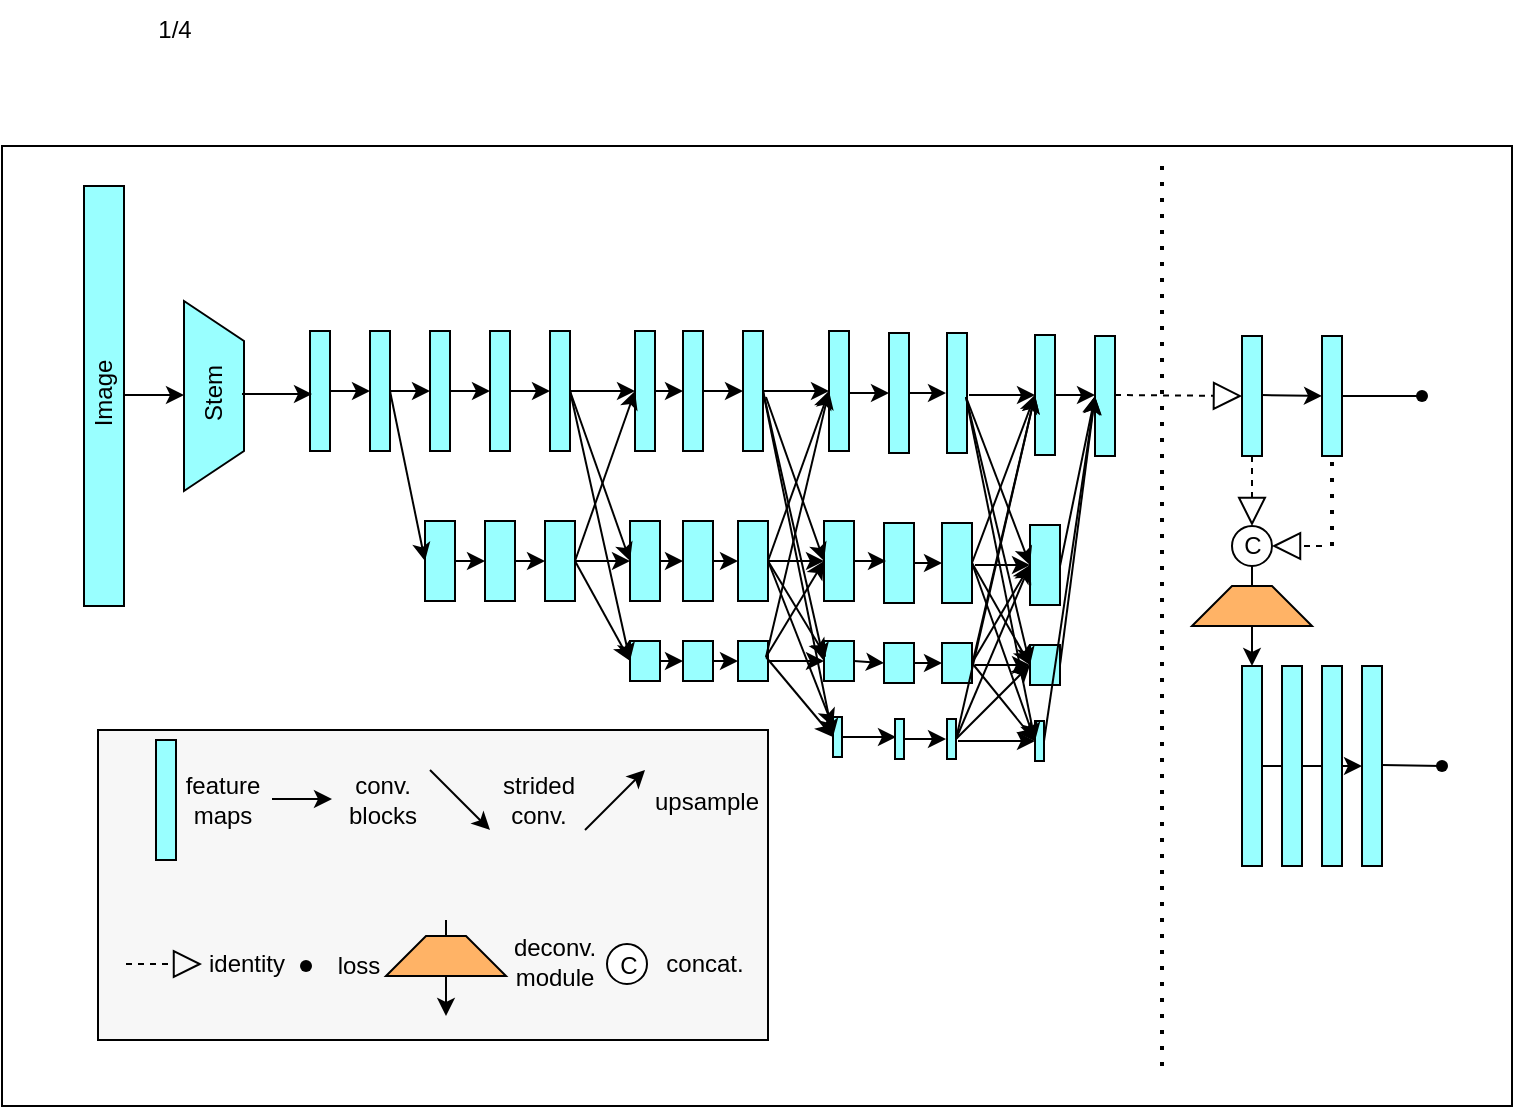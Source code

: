 <mxfile version="20.5.1" type="github">
  <diagram id="y7Tzce6V953UnGqiBODy" name="第 1 页">
    <mxGraphModel dx="1209" dy="642" grid="1" gridSize="10" guides="1" tooltips="1" connect="1" arrows="1" fold="1" page="1" pageScale="1" pageWidth="827" pageHeight="1169" math="0" shadow="0">
      <root>
        <mxCell id="0" />
        <mxCell id="1" parent="0" />
        <mxCell id="uJVuhmTzln1EmqS2y94v-262" value="" style="rounded=0;whiteSpace=wrap;html=1;fillColor=#F7F7F7;" vertex="1" parent="1">
          <mxGeometry x="475" y="244.5" width="99" height="231" as="geometry" />
        </mxCell>
        <mxCell id="uJVuhmTzln1EmqS2y94v-261" value="" style="rounded=0;whiteSpace=wrap;html=1;fillColor=#F7F7F7;" vertex="1" parent="1">
          <mxGeometry x="379" y="244.5" width="95" height="191" as="geometry" />
        </mxCell>
        <mxCell id="uJVuhmTzln1EmqS2y94v-170" value="" style="rounded=0;whiteSpace=wrap;html=1;fillColor=#F7F7F7;" vertex="1" parent="1">
          <mxGeometry x="275" y="245.5" width="99" height="149" as="geometry" />
        </mxCell>
        <mxCell id="uJVuhmTzln1EmqS2y94v-167" value="" style="rounded=0;whiteSpace=wrap;html=1;fillColor=#F7F7F7;" vertex="1" parent="1">
          <mxGeometry x="174" y="247.5" width="98" height="70" as="geometry" />
        </mxCell>
        <mxCell id="uJVuhmTzln1EmqS2y94v-162" value="" style="rounded=0;whiteSpace=wrap;html=1;fillColor=#FFFFFF;" vertex="1" parent="1">
          <mxGeometry x="42" y="160" width="755" height="480" as="geometry" />
        </mxCell>
        <mxCell id="uJVuhmTzln1EmqS2y94v-161" value="" style="rounded=0;whiteSpace=wrap;html=1;fillColor=#F7F7F7;" vertex="1" parent="1">
          <mxGeometry x="90" y="452" width="335" height="155" as="geometry" />
        </mxCell>
        <mxCell id="uJVuhmTzln1EmqS2y94v-1" value="" style="rounded=0;whiteSpace=wrap;html=1;fillColor=#99FFFF;" vertex="1" parent="1">
          <mxGeometry x="83" y="180" width="20" height="210" as="geometry" />
        </mxCell>
        <mxCell id="uJVuhmTzln1EmqS2y94v-5" value="" style="shape=trapezoid;perimeter=trapezoidPerimeter;whiteSpace=wrap;html=1;fixedSize=1;direction=south;fillColor=#99FFFF;" vertex="1" parent="1">
          <mxGeometry x="133" y="237.5" width="30" height="95" as="geometry" />
        </mxCell>
        <mxCell id="uJVuhmTzln1EmqS2y94v-8" value="" style="endArrow=classic;html=1;rounded=0;exitX=1;exitY=0.5;exitDx=0;exitDy=0;" edge="1" parent="1">
          <mxGeometry width="50" height="50" relative="1" as="geometry">
            <mxPoint x="103" y="284.5" as="sourcePoint" />
            <mxPoint x="133" y="284.5" as="targetPoint" />
          </mxGeometry>
        </mxCell>
        <mxCell id="uJVuhmTzln1EmqS2y94v-20" value="" style="endArrow=classic;html=1;rounded=0;exitX=1;exitY=0.5;exitDx=0;exitDy=0;entryX=0;entryY=0.5;entryDx=0;entryDy=0;" edge="1" parent="1" target="uJVuhmTzln1EmqS2y94v-95">
          <mxGeometry width="50" height="50" relative="1" as="geometry">
            <mxPoint x="672" y="284.5" as="sourcePoint" />
            <mxPoint x="692" y="285" as="targetPoint" />
          </mxGeometry>
        </mxCell>
        <mxCell id="uJVuhmTzln1EmqS2y94v-62" style="edgeStyle=orthogonalEdgeStyle;rounded=0;orthogonalLoop=1;jettySize=auto;html=1;exitX=1;exitY=0.5;exitDx=0;exitDy=0;entryX=0;entryY=0.5;entryDx=0;entryDy=0;" edge="1" parent="1" source="uJVuhmTzln1EmqS2y94v-29" target="uJVuhmTzln1EmqS2y94v-52">
          <mxGeometry relative="1" as="geometry" />
        </mxCell>
        <mxCell id="uJVuhmTzln1EmqS2y94v-29" value="" style="rounded=0;whiteSpace=wrap;html=1;fillColor=#99FFFF;" vertex="1" parent="1">
          <mxGeometry x="253.5" y="347.5" width="15" height="40" as="geometry" />
        </mxCell>
        <mxCell id="uJVuhmTzln1EmqS2y94v-41" style="edgeStyle=orthogonalEdgeStyle;rounded=0;orthogonalLoop=1;jettySize=auto;html=1;exitX=1;exitY=0.5;exitDx=0;exitDy=0;entryX=0;entryY=0.5;entryDx=0;entryDy=0;" edge="1" parent="1" source="uJVuhmTzln1EmqS2y94v-30" target="uJVuhmTzln1EmqS2y94v-31">
          <mxGeometry relative="1" as="geometry" />
        </mxCell>
        <mxCell id="uJVuhmTzln1EmqS2y94v-30" value="" style="rounded=0;whiteSpace=wrap;html=1;fillColor=#99FFFF;" vertex="1" parent="1">
          <mxGeometry x="226" y="252.5" width="10" height="60" as="geometry" />
        </mxCell>
        <mxCell id="uJVuhmTzln1EmqS2y94v-42" style="edgeStyle=orthogonalEdgeStyle;rounded=0;orthogonalLoop=1;jettySize=auto;html=1;exitX=1;exitY=0.5;exitDx=0;exitDy=0;entryX=0;entryY=0.5;entryDx=0;entryDy=0;" edge="1" parent="1" source="uJVuhmTzln1EmqS2y94v-31" target="uJVuhmTzln1EmqS2y94v-32">
          <mxGeometry relative="1" as="geometry" />
        </mxCell>
        <mxCell id="uJVuhmTzln1EmqS2y94v-31" value="" style="rounded=0;whiteSpace=wrap;html=1;fillColor=#99FFFF;" vertex="1" parent="1">
          <mxGeometry x="256" y="252.5" width="10" height="60" as="geometry" />
        </mxCell>
        <mxCell id="uJVuhmTzln1EmqS2y94v-43" style="edgeStyle=orthogonalEdgeStyle;rounded=0;orthogonalLoop=1;jettySize=auto;html=1;exitX=1;exitY=0.5;exitDx=0;exitDy=0;entryX=0;entryY=0.5;entryDx=0;entryDy=0;" edge="1" parent="1" source="uJVuhmTzln1EmqS2y94v-32" target="uJVuhmTzln1EmqS2y94v-33">
          <mxGeometry relative="1" as="geometry" />
        </mxCell>
        <mxCell id="uJVuhmTzln1EmqS2y94v-32" value="" style="rounded=0;whiteSpace=wrap;html=1;fillColor=#99FFFF;" vertex="1" parent="1">
          <mxGeometry x="286" y="252.5" width="10" height="60" as="geometry" />
        </mxCell>
        <mxCell id="uJVuhmTzln1EmqS2y94v-44" style="edgeStyle=orthogonalEdgeStyle;rounded=0;orthogonalLoop=1;jettySize=auto;html=1;exitX=1;exitY=0.5;exitDx=0;exitDy=0;entryX=0;entryY=0.5;entryDx=0;entryDy=0;" edge="1" parent="1" source="uJVuhmTzln1EmqS2y94v-33" target="uJVuhmTzln1EmqS2y94v-34">
          <mxGeometry relative="1" as="geometry" />
        </mxCell>
        <mxCell id="uJVuhmTzln1EmqS2y94v-33" value="" style="rounded=0;whiteSpace=wrap;html=1;fillColor=#99FFFF;" vertex="1" parent="1">
          <mxGeometry x="316" y="252.5" width="10" height="60" as="geometry" />
        </mxCell>
        <mxCell id="uJVuhmTzln1EmqS2y94v-51" style="edgeStyle=orthogonalEdgeStyle;rounded=0;orthogonalLoop=1;jettySize=auto;html=1;exitX=1;exitY=0.5;exitDx=0;exitDy=0;entryX=0;entryY=0.5;entryDx=0;entryDy=0;" edge="1" parent="1" source="uJVuhmTzln1EmqS2y94v-34" target="uJVuhmTzln1EmqS2y94v-46">
          <mxGeometry relative="1" as="geometry" />
        </mxCell>
        <mxCell id="uJVuhmTzln1EmqS2y94v-34" value="" style="rounded=0;whiteSpace=wrap;html=1;fillColor=#99FFFF;" vertex="1" parent="1">
          <mxGeometry x="358.5" y="252.5" width="10" height="60" as="geometry" />
        </mxCell>
        <mxCell id="uJVuhmTzln1EmqS2y94v-45" style="edgeStyle=orthogonalEdgeStyle;rounded=0;orthogonalLoop=1;jettySize=auto;html=1;exitX=1;exitY=0.5;exitDx=0;exitDy=0;entryX=0;entryY=0.5;entryDx=0;entryDy=0;" edge="1" parent="1" source="uJVuhmTzln1EmqS2y94v-46" target="uJVuhmTzln1EmqS2y94v-48">
          <mxGeometry relative="1" as="geometry" />
        </mxCell>
        <mxCell id="uJVuhmTzln1EmqS2y94v-46" value="" style="rounded=0;whiteSpace=wrap;html=1;fillColor=#99FFFF;" vertex="1" parent="1">
          <mxGeometry x="382.5" y="252.5" width="10" height="60" as="geometry" />
        </mxCell>
        <mxCell id="uJVuhmTzln1EmqS2y94v-48" value="" style="rounded=0;whiteSpace=wrap;html=1;fillColor=#99FFFF;" vertex="1" parent="1">
          <mxGeometry x="412.5" y="252.5" width="10" height="60" as="geometry" />
        </mxCell>
        <mxCell id="uJVuhmTzln1EmqS2y94v-49" value="" style="rounded=0;whiteSpace=wrap;html=1;fillColor=#99FFFF;" vertex="1" parent="1">
          <mxGeometry x="588.5" y="255" width="10" height="60" as="geometry" />
        </mxCell>
        <mxCell id="uJVuhmTzln1EmqS2y94v-63" style="edgeStyle=orthogonalEdgeStyle;rounded=0;orthogonalLoop=1;jettySize=auto;html=1;exitX=1;exitY=0.5;exitDx=0;exitDy=0;entryX=0;entryY=0.5;entryDx=0;entryDy=0;" edge="1" parent="1" source="uJVuhmTzln1EmqS2y94v-52" target="uJVuhmTzln1EmqS2y94v-53">
          <mxGeometry relative="1" as="geometry" />
        </mxCell>
        <mxCell id="uJVuhmTzln1EmqS2y94v-52" value="" style="rounded=0;whiteSpace=wrap;html=1;fillColor=#99FFFF;" vertex="1" parent="1">
          <mxGeometry x="283.5" y="347.5" width="15" height="40" as="geometry" />
        </mxCell>
        <mxCell id="uJVuhmTzln1EmqS2y94v-64" style="edgeStyle=orthogonalEdgeStyle;rounded=0;orthogonalLoop=1;jettySize=auto;html=1;exitX=1;exitY=0.5;exitDx=0;exitDy=0;entryX=0;entryY=0.5;entryDx=0;entryDy=0;" edge="1" parent="1" source="uJVuhmTzln1EmqS2y94v-53" target="uJVuhmTzln1EmqS2y94v-54">
          <mxGeometry relative="1" as="geometry" />
        </mxCell>
        <mxCell id="uJVuhmTzln1EmqS2y94v-53" value="" style="rounded=0;whiteSpace=wrap;html=1;fillColor=#99FFFF;" vertex="1" parent="1">
          <mxGeometry x="313.5" y="347.5" width="15" height="40" as="geometry" />
        </mxCell>
        <mxCell id="uJVuhmTzln1EmqS2y94v-65" style="edgeStyle=orthogonalEdgeStyle;rounded=0;orthogonalLoop=1;jettySize=auto;html=1;exitX=1;exitY=0.5;exitDx=0;exitDy=0;entryX=0;entryY=0.5;entryDx=0;entryDy=0;" edge="1" parent="1" source="uJVuhmTzln1EmqS2y94v-54" target="uJVuhmTzln1EmqS2y94v-55">
          <mxGeometry relative="1" as="geometry" />
        </mxCell>
        <mxCell id="uJVuhmTzln1EmqS2y94v-54" value="" style="rounded=0;whiteSpace=wrap;html=1;fillColor=#99FFFF;" vertex="1" parent="1">
          <mxGeometry x="356" y="347.5" width="15" height="40" as="geometry" />
        </mxCell>
        <mxCell id="uJVuhmTzln1EmqS2y94v-66" style="edgeStyle=orthogonalEdgeStyle;rounded=0;orthogonalLoop=1;jettySize=auto;html=1;exitX=1;exitY=0.5;exitDx=0;exitDy=0;entryX=0;entryY=0.5;entryDx=0;entryDy=0;" edge="1" parent="1" source="uJVuhmTzln1EmqS2y94v-55" target="uJVuhmTzln1EmqS2y94v-56">
          <mxGeometry relative="1" as="geometry" />
        </mxCell>
        <mxCell id="uJVuhmTzln1EmqS2y94v-55" value="" style="rounded=0;whiteSpace=wrap;html=1;fillColor=#99FFFF;" vertex="1" parent="1">
          <mxGeometry x="382.5" y="347.5" width="15" height="40" as="geometry" />
        </mxCell>
        <mxCell id="uJVuhmTzln1EmqS2y94v-56" value="" style="rounded=0;whiteSpace=wrap;html=1;fillColor=#99FFFF;" vertex="1" parent="1">
          <mxGeometry x="410" y="347.5" width="15" height="40" as="geometry" />
        </mxCell>
        <mxCell id="uJVuhmTzln1EmqS2y94v-71" style="edgeStyle=orthogonalEdgeStyle;rounded=0;orthogonalLoop=1;jettySize=auto;html=1;exitX=1;exitY=0.5;exitDx=0;exitDy=0;entryX=0;entryY=0.5;entryDx=0;entryDy=0;" edge="1" parent="1" source="uJVuhmTzln1EmqS2y94v-57" target="uJVuhmTzln1EmqS2y94v-69">
          <mxGeometry relative="1" as="geometry" />
        </mxCell>
        <mxCell id="uJVuhmTzln1EmqS2y94v-57" value="" style="rounded=0;whiteSpace=wrap;html=1;fillColor=#99FFFF;" vertex="1" parent="1">
          <mxGeometry x="356" y="407.5" width="15" height="20" as="geometry" />
        </mxCell>
        <mxCell id="uJVuhmTzln1EmqS2y94v-61" value="" style="endArrow=classic;html=1;rounded=0;exitX=1;exitY=0.5;exitDx=0;exitDy=0;entryX=0;entryY=0.5;entryDx=0;entryDy=0;" edge="1" parent="1" source="uJVuhmTzln1EmqS2y94v-30" target="uJVuhmTzln1EmqS2y94v-29">
          <mxGeometry width="50" height="50" relative="1" as="geometry">
            <mxPoint x="396" y="347.5" as="sourcePoint" />
            <mxPoint x="446" y="297.5" as="targetPoint" />
          </mxGeometry>
        </mxCell>
        <mxCell id="uJVuhmTzln1EmqS2y94v-72" style="edgeStyle=orthogonalEdgeStyle;rounded=0;orthogonalLoop=1;jettySize=auto;html=1;exitX=1;exitY=0.5;exitDx=0;exitDy=0;entryX=0;entryY=0.5;entryDx=0;entryDy=0;" edge="1" parent="1" source="uJVuhmTzln1EmqS2y94v-69" target="uJVuhmTzln1EmqS2y94v-70">
          <mxGeometry relative="1" as="geometry" />
        </mxCell>
        <mxCell id="uJVuhmTzln1EmqS2y94v-69" value="" style="rounded=0;whiteSpace=wrap;html=1;fillColor=#99FFFF;" vertex="1" parent="1">
          <mxGeometry x="382.5" y="407.5" width="15" height="20" as="geometry" />
        </mxCell>
        <mxCell id="uJVuhmTzln1EmqS2y94v-70" value="" style="rounded=0;whiteSpace=wrap;html=1;fillColor=#99FFFF;" vertex="1" parent="1">
          <mxGeometry x="410" y="407.5" width="15" height="20" as="geometry" />
        </mxCell>
        <mxCell id="uJVuhmTzln1EmqS2y94v-118" style="edgeStyle=orthogonalEdgeStyle;rounded=0;orthogonalLoop=1;jettySize=auto;html=1;exitX=1;exitY=0.5;exitDx=0;exitDy=0;entryX=0;entryY=0.5;entryDx=0;entryDy=0;" edge="1" parent="1" source="uJVuhmTzln1EmqS2y94v-75" target="uJVuhmTzln1EmqS2y94v-115">
          <mxGeometry relative="1" as="geometry" />
        </mxCell>
        <mxCell id="uJVuhmTzln1EmqS2y94v-75" value="" style="rounded=0;whiteSpace=wrap;html=1;fillColor=#99FFFF;" vertex="1" parent="1">
          <mxGeometry x="662" y="420" width="10" height="100" as="geometry" />
        </mxCell>
        <mxCell id="uJVuhmTzln1EmqS2y94v-76" value="" style="endArrow=classic;html=1;rounded=0;exitX=1;exitY=0.5;exitDx=0;exitDy=0;entryX=0;entryY=0.5;entryDx=0;entryDy=0;" edge="1" parent="1" source="uJVuhmTzln1EmqS2y94v-33" target="uJVuhmTzln1EmqS2y94v-54">
          <mxGeometry width="50" height="50" relative="1" as="geometry">
            <mxPoint x="396" y="347.5" as="sourcePoint" />
            <mxPoint x="446" y="297.5" as="targetPoint" />
          </mxGeometry>
        </mxCell>
        <mxCell id="uJVuhmTzln1EmqS2y94v-77" value="" style="endArrow=classic;html=1;rounded=0;exitX=1;exitY=0.5;exitDx=0;exitDy=0;entryX=0;entryY=0.5;entryDx=0;entryDy=0;" edge="1" parent="1" source="uJVuhmTzln1EmqS2y94v-33" target="uJVuhmTzln1EmqS2y94v-57">
          <mxGeometry width="50" height="50" relative="1" as="geometry">
            <mxPoint x="396" y="347.5" as="sourcePoint" />
            <mxPoint x="446" y="297.5" as="targetPoint" />
          </mxGeometry>
        </mxCell>
        <mxCell id="uJVuhmTzln1EmqS2y94v-78" value="" style="endArrow=classic;html=1;rounded=0;exitX=1;exitY=0.5;exitDx=0;exitDy=0;entryX=0;entryY=0.5;entryDx=0;entryDy=0;" edge="1" parent="1" source="uJVuhmTzln1EmqS2y94v-53" target="uJVuhmTzln1EmqS2y94v-34">
          <mxGeometry width="50" height="50" relative="1" as="geometry">
            <mxPoint x="396" y="347.5" as="sourcePoint" />
            <mxPoint x="446" y="297.5" as="targetPoint" />
          </mxGeometry>
        </mxCell>
        <mxCell id="uJVuhmTzln1EmqS2y94v-79" value="" style="endArrow=classic;html=1;rounded=0;exitX=1;exitY=0.5;exitDx=0;exitDy=0;entryX=0;entryY=0.5;entryDx=0;entryDy=0;" edge="1" parent="1" source="uJVuhmTzln1EmqS2y94v-53" target="uJVuhmTzln1EmqS2y94v-57">
          <mxGeometry width="50" height="50" relative="1" as="geometry">
            <mxPoint x="396" y="347.5" as="sourcePoint" />
            <mxPoint x="446" y="297.5" as="targetPoint" />
          </mxGeometry>
        </mxCell>
        <mxCell id="uJVuhmTzln1EmqS2y94v-89" value="" style="endArrow=block;dashed=1;endFill=0;endSize=12;html=1;rounded=0;" edge="1" parent="1">
          <mxGeometry width="160" relative="1" as="geometry">
            <mxPoint x="598.5" y="284.5" as="sourcePoint" />
            <mxPoint x="662" y="285" as="targetPoint" />
          </mxGeometry>
        </mxCell>
        <mxCell id="uJVuhmTzln1EmqS2y94v-90" value="" style="endArrow=none;dashed=1;html=1;dashPattern=1 3;strokeWidth=2;rounded=0;" edge="1" parent="1">
          <mxGeometry width="50" height="50" relative="1" as="geometry">
            <mxPoint x="622" y="620" as="sourcePoint" />
            <mxPoint x="622" y="170" as="targetPoint" />
          </mxGeometry>
        </mxCell>
        <mxCell id="uJVuhmTzln1EmqS2y94v-91" value="" style="rounded=0;whiteSpace=wrap;html=1;fillColor=#99FFFF;" vertex="1" parent="1">
          <mxGeometry x="662" y="255" width="10" height="60" as="geometry" />
        </mxCell>
        <mxCell id="uJVuhmTzln1EmqS2y94v-95" value="" style="rounded=0;whiteSpace=wrap;html=1;fillColor=#99FFFF;" vertex="1" parent="1">
          <mxGeometry x="702" y="255" width="10" height="60" as="geometry" />
        </mxCell>
        <mxCell id="uJVuhmTzln1EmqS2y94v-100" value="" style="shape=waypoint;sketch=0;fillStyle=solid;size=6;pointerEvents=1;points=[];fillColor=none;resizable=0;rotatable=0;perimeter=centerPerimeter;snapToPoint=1;" vertex="1" parent="1">
          <mxGeometry x="732" y="265" width="40" height="40" as="geometry" />
        </mxCell>
        <mxCell id="uJVuhmTzln1EmqS2y94v-104" value="" style="endArrow=block;dashed=1;endFill=0;endSize=12;html=1;rounded=0;exitX=0.5;exitY=1;exitDx=0;exitDy=0;" edge="1" parent="1" source="uJVuhmTzln1EmqS2y94v-91">
          <mxGeometry width="160" relative="1" as="geometry">
            <mxPoint x="682" y="380" as="sourcePoint" />
            <mxPoint x="667" y="350" as="targetPoint" />
          </mxGeometry>
        </mxCell>
        <mxCell id="uJVuhmTzln1EmqS2y94v-105" value="" style="ellipse;whiteSpace=wrap;html=1;aspect=fixed;" vertex="1" parent="1">
          <mxGeometry x="657" y="350" width="20" height="20" as="geometry" />
        </mxCell>
        <mxCell id="uJVuhmTzln1EmqS2y94v-106" value="" style="endArrow=none;dashed=1;html=1;dashPattern=1 3;strokeWidth=2;rounded=0;entryX=0.5;entryY=1;entryDx=0;entryDy=0;" edge="1" parent="1" target="uJVuhmTzln1EmqS2y94v-95">
          <mxGeometry width="50" height="50" relative="1" as="geometry">
            <mxPoint x="707" y="360" as="sourcePoint" />
            <mxPoint x="782" y="345" as="targetPoint" />
          </mxGeometry>
        </mxCell>
        <mxCell id="uJVuhmTzln1EmqS2y94v-107" value="" style="endArrow=block;dashed=1;endFill=0;endSize=12;html=1;rounded=0;entryX=1;entryY=0.5;entryDx=0;entryDy=0;" edge="1" parent="1" target="uJVuhmTzln1EmqS2y94v-105">
          <mxGeometry width="160" relative="1" as="geometry">
            <mxPoint x="702" y="360" as="sourcePoint" />
            <mxPoint x="852" y="449.5" as="targetPoint" />
          </mxGeometry>
        </mxCell>
        <mxCell id="uJVuhmTzln1EmqS2y94v-108" value="" style="endArrow=classic;html=1;rounded=0;exitX=0.5;exitY=1;exitDx=0;exitDy=0;startArrow=none;" edge="1" parent="1" source="uJVuhmTzln1EmqS2y94v-109">
          <mxGeometry width="50" height="50" relative="1" as="geometry">
            <mxPoint x="742" y="430" as="sourcePoint" />
            <mxPoint x="667" y="420" as="targetPoint" />
          </mxGeometry>
        </mxCell>
        <mxCell id="uJVuhmTzln1EmqS2y94v-109" value="" style="shape=trapezoid;perimeter=trapezoidPerimeter;whiteSpace=wrap;html=1;fixedSize=1;fillColor=#FFB366;" vertex="1" parent="1">
          <mxGeometry x="637" y="380" width="60" height="20" as="geometry" />
        </mxCell>
        <mxCell id="uJVuhmTzln1EmqS2y94v-110" value="" style="endArrow=none;html=1;rounded=0;exitX=0.5;exitY=1;exitDx=0;exitDy=0;startArrow=none;" edge="1" parent="1" source="uJVuhmTzln1EmqS2y94v-158" target="uJVuhmTzln1EmqS2y94v-109">
          <mxGeometry width="50" height="50" relative="1" as="geometry">
            <mxPoint x="667" y="370" as="sourcePoint" />
            <mxPoint x="667" y="420" as="targetPoint" />
          </mxGeometry>
        </mxCell>
        <mxCell id="uJVuhmTzln1EmqS2y94v-111" value="" style="rounded=0;whiteSpace=wrap;html=1;fillColor=#99FFFF;" vertex="1" parent="1">
          <mxGeometry x="682" y="420" width="10" height="100" as="geometry" />
        </mxCell>
        <mxCell id="uJVuhmTzln1EmqS2y94v-114" value="" style="rounded=0;whiteSpace=wrap;html=1;fillColor=#99FFFF;" vertex="1" parent="1">
          <mxGeometry x="702" y="420" width="10" height="100" as="geometry" />
        </mxCell>
        <mxCell id="uJVuhmTzln1EmqS2y94v-115" value="" style="rounded=0;whiteSpace=wrap;html=1;fillColor=#99FFFF;" vertex="1" parent="1">
          <mxGeometry x="722" y="420" width="10" height="100" as="geometry" />
        </mxCell>
        <mxCell id="uJVuhmTzln1EmqS2y94v-119" value="" style="endArrow=none;html=1;rounded=0;entryX=0.5;entryY=0.492;entryDx=0;entryDy=0;entryPerimeter=0;startArrow=none;" edge="1" parent="1">
          <mxGeometry width="50" height="50" relative="1" as="geometry">
            <mxPoint x="782" y="470" as="sourcePoint" />
            <mxPoint x="782" y="469.5" as="targetPoint" />
          </mxGeometry>
        </mxCell>
        <mxCell id="uJVuhmTzln1EmqS2y94v-120" value="" style="shape=waypoint;sketch=0;fillStyle=solid;size=6;pointerEvents=1;points=[];fillColor=none;resizable=0;rotatable=0;perimeter=centerPerimeter;snapToPoint=1;" vertex="1" parent="1">
          <mxGeometry x="742" y="450" width="40" height="40" as="geometry" />
        </mxCell>
        <mxCell id="uJVuhmTzln1EmqS2y94v-121" value="" style="endArrow=none;html=1;rounded=0;" edge="1" parent="1">
          <mxGeometry width="50" height="50" relative="1" as="geometry">
            <mxPoint x="732" y="469.5" as="sourcePoint" />
            <mxPoint x="762" y="470" as="targetPoint" />
          </mxGeometry>
        </mxCell>
        <mxCell id="uJVuhmTzln1EmqS2y94v-123" value="" style="endArrow=none;html=1;rounded=0;exitX=1;exitY=0.5;exitDx=0;exitDy=0;" edge="1" parent="1" source="uJVuhmTzln1EmqS2y94v-95">
          <mxGeometry width="50" height="50" relative="1" as="geometry">
            <mxPoint x="802" y="332.5" as="sourcePoint" />
            <mxPoint x="752" y="285" as="targetPoint" />
          </mxGeometry>
        </mxCell>
        <mxCell id="uJVuhmTzln1EmqS2y94v-125" value="" style="rounded=0;whiteSpace=wrap;html=1;fillColor=#99FFFF;" vertex="1" parent="1">
          <mxGeometry x="119" y="457" width="10" height="60" as="geometry" />
        </mxCell>
        <mxCell id="uJVuhmTzln1EmqS2y94v-126" value="" style="endArrow=classic;html=1;rounded=0;" edge="1" parent="1">
          <mxGeometry width="50" height="50" relative="1" as="geometry">
            <mxPoint x="177" y="486.5" as="sourcePoint" />
            <mxPoint x="207" y="486.5" as="targetPoint" />
          </mxGeometry>
        </mxCell>
        <mxCell id="uJVuhmTzln1EmqS2y94v-127" value="" style="endArrow=classic;html=1;rounded=0;" edge="1" parent="1">
          <mxGeometry width="50" height="50" relative="1" as="geometry">
            <mxPoint x="256" y="472" as="sourcePoint" />
            <mxPoint x="286" y="502" as="targetPoint" />
          </mxGeometry>
        </mxCell>
        <mxCell id="uJVuhmTzln1EmqS2y94v-128" value="" style="endArrow=classic;html=1;rounded=0;" edge="1" parent="1">
          <mxGeometry width="50" height="50" relative="1" as="geometry">
            <mxPoint x="333.5" y="502" as="sourcePoint" />
            <mxPoint x="363.5" y="472" as="targetPoint" />
          </mxGeometry>
        </mxCell>
        <mxCell id="uJVuhmTzln1EmqS2y94v-130" value="" style="endArrow=block;dashed=1;endFill=0;endSize=12;html=1;rounded=0;" edge="1" parent="1">
          <mxGeometry width="160" relative="1" as="geometry">
            <mxPoint x="104" y="569" as="sourcePoint" />
            <mxPoint x="142" y="569" as="targetPoint" />
          </mxGeometry>
        </mxCell>
        <mxCell id="uJVuhmTzln1EmqS2y94v-131" value="" style="shape=waypoint;sketch=0;fillStyle=solid;size=6;pointerEvents=1;points=[];fillColor=none;resizable=0;rotatable=0;perimeter=centerPerimeter;snapToPoint=1;" vertex="1" parent="1">
          <mxGeometry x="174" y="550" width="40" height="40" as="geometry" />
        </mxCell>
        <mxCell id="uJVuhmTzln1EmqS2y94v-133" value="" style="ellipse;whiteSpace=wrap;html=1;aspect=fixed;" vertex="1" parent="1">
          <mxGeometry x="344.5" y="559" width="20" height="20" as="geometry" />
        </mxCell>
        <mxCell id="uJVuhmTzln1EmqS2y94v-134" value="feature&lt;br&gt;maps" style="text;html=1;resizable=0;autosize=1;align=center;verticalAlign=middle;points=[];fillColor=none;strokeColor=none;rounded=0;" vertex="1" parent="1">
          <mxGeometry x="122" y="467" width="60" height="40" as="geometry" />
        </mxCell>
        <mxCell id="uJVuhmTzln1EmqS2y94v-137" value="conv.&lt;br&gt;blocks" style="text;html=1;resizable=0;autosize=1;align=center;verticalAlign=middle;points=[];fillColor=none;strokeColor=none;rounded=0;" vertex="1" parent="1">
          <mxGeometry x="202" y="467" width="60" height="40" as="geometry" />
        </mxCell>
        <mxCell id="uJVuhmTzln1EmqS2y94v-138" value="strided&lt;br&gt;conv." style="text;html=1;resizable=0;autosize=1;align=center;verticalAlign=middle;points=[];fillColor=none;strokeColor=none;rounded=0;" vertex="1" parent="1">
          <mxGeometry x="280" y="467" width="60" height="40" as="geometry" />
        </mxCell>
        <mxCell id="uJVuhmTzln1EmqS2y94v-141" value="upsample" style="text;html=1;resizable=0;autosize=1;align=center;verticalAlign=middle;points=[];fillColor=none;strokeColor=none;rounded=0;" vertex="1" parent="1">
          <mxGeometry x="354" y="473" width="80" height="30" as="geometry" />
        </mxCell>
        <mxCell id="uJVuhmTzln1EmqS2y94v-142" value="identity" style="text;html=1;resizable=0;autosize=1;align=center;verticalAlign=middle;points=[];fillColor=none;strokeColor=none;rounded=0;" vertex="1" parent="1">
          <mxGeometry x="134" y="554" width="60" height="30" as="geometry" />
        </mxCell>
        <mxCell id="uJVuhmTzln1EmqS2y94v-143" value="loss" style="text;html=1;resizable=0;autosize=1;align=center;verticalAlign=middle;points=[];fillColor=none;strokeColor=none;rounded=0;" vertex="1" parent="1">
          <mxGeometry x="200" y="555" width="40" height="30" as="geometry" />
        </mxCell>
        <mxCell id="uJVuhmTzln1EmqS2y94v-148" value="deconv.&lt;br&gt;module" style="text;html=1;resizable=0;autosize=1;align=center;verticalAlign=middle;points=[];fillColor=none;strokeColor=none;rounded=0;" vertex="1" parent="1">
          <mxGeometry x="288" y="548" width="60" height="40" as="geometry" />
        </mxCell>
        <mxCell id="uJVuhmTzln1EmqS2y94v-149" value="" style="endArrow=classic;html=1;rounded=0;startArrow=none;" edge="1" parent="1">
          <mxGeometry width="50" height="50" relative="1" as="geometry">
            <mxPoint x="264" y="573" as="sourcePoint" />
            <mxPoint x="264" y="595" as="targetPoint" />
          </mxGeometry>
        </mxCell>
        <mxCell id="uJVuhmTzln1EmqS2y94v-150" value="" style="shape=trapezoid;perimeter=trapezoidPerimeter;whiteSpace=wrap;html=1;fixedSize=1;fillColor=#FFB366;" vertex="1" parent="1">
          <mxGeometry x="234" y="555" width="60" height="20" as="geometry" />
        </mxCell>
        <mxCell id="uJVuhmTzln1EmqS2y94v-151" value="" style="endArrow=none;html=1;rounded=0;" edge="1" parent="1" target="uJVuhmTzln1EmqS2y94v-150">
          <mxGeometry width="50" height="50" relative="1" as="geometry">
            <mxPoint x="264" y="547" as="sourcePoint" />
            <mxPoint x="264" y="597" as="targetPoint" />
          </mxGeometry>
        </mxCell>
        <mxCell id="uJVuhmTzln1EmqS2y94v-152" value="concat." style="text;html=1;resizable=0;autosize=1;align=center;verticalAlign=middle;points=[];fillColor=none;strokeColor=none;rounded=0;" vertex="1" parent="1">
          <mxGeometry x="362.5" y="554" width="60" height="30" as="geometry" />
        </mxCell>
        <mxCell id="uJVuhmTzln1EmqS2y94v-153" value="Image" style="text;html=1;resizable=0;autosize=1;align=center;verticalAlign=middle;points=[];fillColor=none;strokeColor=none;rounded=0;rotation=270;" vertex="1" parent="1">
          <mxGeometry x="63" y="269" width="60" height="30" as="geometry" />
        </mxCell>
        <mxCell id="uJVuhmTzln1EmqS2y94v-156" value="Stem" style="text;html=1;resizable=0;autosize=1;align=center;verticalAlign=middle;points=[];fillColor=none;strokeColor=none;rounded=0;rotation=270;" vertex="1" parent="1">
          <mxGeometry x="123" y="269" width="50" height="30" as="geometry" />
        </mxCell>
        <mxCell id="uJVuhmTzln1EmqS2y94v-157" value="C" style="text;html=1;resizable=0;autosize=1;align=center;verticalAlign=middle;points=[];fillColor=none;strokeColor=none;rounded=0;" vertex="1" parent="1">
          <mxGeometry x="339.5" y="555" width="30" height="30" as="geometry" />
        </mxCell>
        <mxCell id="uJVuhmTzln1EmqS2y94v-158" value="C" style="text;html=1;resizable=0;autosize=1;align=center;verticalAlign=middle;points=[];fillColor=none;strokeColor=none;rounded=0;" vertex="1" parent="1">
          <mxGeometry x="652" y="345" width="30" height="30" as="geometry" />
        </mxCell>
        <mxCell id="uJVuhmTzln1EmqS2y94v-159" value="" style="endArrow=none;html=1;rounded=0;exitX=0.5;exitY=1;exitDx=0;exitDy=0;" edge="1" parent="1" source="uJVuhmTzln1EmqS2y94v-105" target="uJVuhmTzln1EmqS2y94v-158">
          <mxGeometry width="50" height="50" relative="1" as="geometry">
            <mxPoint x="667" y="370" as="sourcePoint" />
            <mxPoint x="667" y="380" as="targetPoint" />
          </mxGeometry>
        </mxCell>
        <mxCell id="uJVuhmTzln1EmqS2y94v-163" value="1/4" style="text;html=1;resizable=0;autosize=1;align=center;verticalAlign=middle;points=[];fillColor=none;strokeColor=none;rounded=0;" vertex="1" parent="1">
          <mxGeometry x="108" y="87" width="40" height="30" as="geometry" />
        </mxCell>
        <mxCell id="uJVuhmTzln1EmqS2y94v-165" style="edgeStyle=orthogonalEdgeStyle;rounded=0;orthogonalLoop=1;jettySize=auto;html=1;exitX=1;exitY=0.5;exitDx=0;exitDy=0;entryX=0;entryY=0.5;entryDx=0;entryDy=0;" edge="1" parent="1" source="uJVuhmTzln1EmqS2y94v-166">
          <mxGeometry relative="1" as="geometry">
            <mxPoint x="226" y="282.5" as="targetPoint" />
          </mxGeometry>
        </mxCell>
        <mxCell id="uJVuhmTzln1EmqS2y94v-166" value="" style="rounded=0;whiteSpace=wrap;html=1;fillColor=#99FFFF;" vertex="1" parent="1">
          <mxGeometry x="196" y="252.5" width="10" height="60" as="geometry" />
        </mxCell>
        <mxCell id="uJVuhmTzln1EmqS2y94v-183" style="edgeStyle=orthogonalEdgeStyle;rounded=0;orthogonalLoop=1;jettySize=auto;html=1;exitX=1;exitY=0.5;exitDx=0;exitDy=0;entryX=0;entryY=0.5;entryDx=0;entryDy=0;" edge="1" parent="1" target="uJVuhmTzln1EmqS2y94v-184">
          <mxGeometry relative="1" as="geometry">
            <mxPoint x="422.5" y="282.5" as="sourcePoint" />
            <mxPoint x="442.5" y="282.5" as="targetPoint" />
          </mxGeometry>
        </mxCell>
        <mxCell id="uJVuhmTzln1EmqS2y94v-184" value="" style="rounded=0;whiteSpace=wrap;html=1;fillColor=#99FFFF;" vertex="1" parent="1">
          <mxGeometry x="455.5" y="252.5" width="10" height="60" as="geometry" />
        </mxCell>
        <mxCell id="uJVuhmTzln1EmqS2y94v-185" style="edgeStyle=orthogonalEdgeStyle;rounded=0;orthogonalLoop=1;jettySize=auto;html=1;exitX=1;exitY=0.5;exitDx=0;exitDy=0;entryX=0;entryY=0.5;entryDx=0;entryDy=0;" edge="1" parent="1" target="uJVuhmTzln1EmqS2y94v-186">
          <mxGeometry relative="1" as="geometry">
            <mxPoint x="425.5" y="367.5" as="sourcePoint" />
          </mxGeometry>
        </mxCell>
        <mxCell id="uJVuhmTzln1EmqS2y94v-186" value="" style="rounded=0;whiteSpace=wrap;html=1;fillColor=#99FFFF;" vertex="1" parent="1">
          <mxGeometry x="453" y="347.5" width="15" height="40" as="geometry" />
        </mxCell>
        <mxCell id="uJVuhmTzln1EmqS2y94v-187" style="edgeStyle=orthogonalEdgeStyle;rounded=0;orthogonalLoop=1;jettySize=auto;html=1;exitX=1;exitY=0.5;exitDx=0;exitDy=0;entryX=0;entryY=0.5;entryDx=0;entryDy=0;" edge="1" parent="1" target="uJVuhmTzln1EmqS2y94v-188">
          <mxGeometry relative="1" as="geometry">
            <mxPoint x="425.5" y="417.5" as="sourcePoint" />
          </mxGeometry>
        </mxCell>
        <mxCell id="uJVuhmTzln1EmqS2y94v-188" value="" style="rounded=0;whiteSpace=wrap;html=1;fillColor=#99FFFF;" vertex="1" parent="1">
          <mxGeometry x="453" y="407.5" width="15" height="20" as="geometry" />
        </mxCell>
        <mxCell id="uJVuhmTzln1EmqS2y94v-219" style="edgeStyle=orthogonalEdgeStyle;rounded=0;orthogonalLoop=1;jettySize=auto;html=1;exitX=1;exitY=0.5;exitDx=0;exitDy=0;" edge="1" parent="1">
          <mxGeometry relative="1" as="geometry">
            <mxPoint x="489" y="455.5" as="targetPoint" />
            <mxPoint x="457" y="455.5" as="sourcePoint" />
          </mxGeometry>
        </mxCell>
        <mxCell id="uJVuhmTzln1EmqS2y94v-190" value="" style="rounded=0;whiteSpace=wrap;html=1;fillColor=#99FFFF;" vertex="1" parent="1">
          <mxGeometry x="457.5" y="445.5" width="4.5" height="20" as="geometry" />
        </mxCell>
        <mxCell id="uJVuhmTzln1EmqS2y94v-204" style="edgeStyle=orthogonalEdgeStyle;rounded=0;orthogonalLoop=1;jettySize=auto;html=1;exitX=1;exitY=0.5;exitDx=0;exitDy=0;entryX=0;entryY=0.5;entryDx=0;entryDy=0;" edge="1" parent="1" target="uJVuhmTzln1EmqS2y94v-205">
          <mxGeometry relative="1" as="geometry">
            <mxPoint x="465.5" y="283.5" as="sourcePoint" />
          </mxGeometry>
        </mxCell>
        <mxCell id="uJVuhmTzln1EmqS2y94v-243" style="edgeStyle=orthogonalEdgeStyle;rounded=0;orthogonalLoop=1;jettySize=auto;html=1;exitX=1;exitY=0.5;exitDx=0;exitDy=0;" edge="1" parent="1" source="uJVuhmTzln1EmqS2y94v-205">
          <mxGeometry relative="1" as="geometry">
            <mxPoint x="514" y="283.5" as="targetPoint" />
          </mxGeometry>
        </mxCell>
        <mxCell id="uJVuhmTzln1EmqS2y94v-205" value="" style="rounded=0;whiteSpace=wrap;html=1;fillColor=#99FFFF;" vertex="1" parent="1">
          <mxGeometry x="485.5" y="253.5" width="10" height="60" as="geometry" />
        </mxCell>
        <mxCell id="uJVuhmTzln1EmqS2y94v-244" style="edgeStyle=orthogonalEdgeStyle;rounded=0;orthogonalLoop=1;jettySize=auto;html=1;exitX=1;exitY=0.5;exitDx=0;exitDy=0;entryX=0;entryY=0.5;entryDx=0;entryDy=0;" edge="1" parent="1" source="uJVuhmTzln1EmqS2y94v-207" target="uJVuhmTzln1EmqS2y94v-213">
          <mxGeometry relative="1" as="geometry" />
        </mxCell>
        <mxCell id="uJVuhmTzln1EmqS2y94v-207" value="" style="rounded=0;whiteSpace=wrap;html=1;fillColor=#99FFFF;" vertex="1" parent="1">
          <mxGeometry x="483" y="348.5" width="15" height="40" as="geometry" />
        </mxCell>
        <mxCell id="uJVuhmTzln1EmqS2y94v-245" style="edgeStyle=orthogonalEdgeStyle;rounded=0;orthogonalLoop=1;jettySize=auto;html=1;exitX=1;exitY=0.5;exitDx=0;exitDy=0;entryX=0;entryY=0.5;entryDx=0;entryDy=0;" edge="1" parent="1" source="uJVuhmTzln1EmqS2y94v-209" target="uJVuhmTzln1EmqS2y94v-215">
          <mxGeometry relative="1" as="geometry" />
        </mxCell>
        <mxCell id="uJVuhmTzln1EmqS2y94v-209" value="" style="rounded=0;whiteSpace=wrap;html=1;fillColor=#99FFFF;" vertex="1" parent="1">
          <mxGeometry x="483" y="408.5" width="15" height="20" as="geometry" />
        </mxCell>
        <mxCell id="uJVuhmTzln1EmqS2y94v-211" value="" style="rounded=0;whiteSpace=wrap;html=1;fillColor=#99FFFF;" vertex="1" parent="1">
          <mxGeometry x="514.5" y="253.5" width="10" height="60" as="geometry" />
        </mxCell>
        <mxCell id="uJVuhmTzln1EmqS2y94v-213" value="" style="rounded=0;whiteSpace=wrap;html=1;fillColor=#99FFFF;" vertex="1" parent="1">
          <mxGeometry x="512" y="348.5" width="15" height="40" as="geometry" />
        </mxCell>
        <mxCell id="uJVuhmTzln1EmqS2y94v-215" value="" style="rounded=0;whiteSpace=wrap;html=1;fillColor=#99FFFF;" vertex="1" parent="1">
          <mxGeometry x="512" y="408.5" width="15" height="20" as="geometry" />
        </mxCell>
        <mxCell id="uJVuhmTzln1EmqS2y94v-248" style="edgeStyle=orthogonalEdgeStyle;rounded=0;orthogonalLoop=1;jettySize=auto;html=1;exitX=1;exitY=0.5;exitDx=0;exitDy=0;" edge="1" parent="1" source="uJVuhmTzln1EmqS2y94v-217">
          <mxGeometry relative="1" as="geometry">
            <mxPoint x="514" y="456.5" as="targetPoint" />
          </mxGeometry>
        </mxCell>
        <mxCell id="uJVuhmTzln1EmqS2y94v-217" value="" style="rounded=0;whiteSpace=wrap;html=1;fillColor=#99FFFF;" vertex="1" parent="1">
          <mxGeometry x="488.5" y="446.5" width="4.5" height="20" as="geometry" />
        </mxCell>
        <mxCell id="uJVuhmTzln1EmqS2y94v-218" value="" style="rounded=0;whiteSpace=wrap;html=1;fillColor=#99FFFF;" vertex="1" parent="1">
          <mxGeometry x="514.5" y="446.5" width="4.5" height="20" as="geometry" />
        </mxCell>
        <mxCell id="uJVuhmTzln1EmqS2y94v-222" value="" style="endArrow=classic;html=1;rounded=0;exitX=1;exitY=0.5;exitDx=0;exitDy=0;" edge="1" parent="1" source="uJVuhmTzln1EmqS2y94v-186">
          <mxGeometry width="50" height="50" relative="1" as="geometry">
            <mxPoint x="594" y="367.5" as="sourcePoint" />
            <mxPoint x="484" y="367.5" as="targetPoint" />
          </mxGeometry>
        </mxCell>
        <mxCell id="uJVuhmTzln1EmqS2y94v-223" value="" style="endArrow=classic;html=1;rounded=0;exitX=1;exitY=0.5;exitDx=0;exitDy=0;entryX=0;entryY=0.5;entryDx=0;entryDy=0;" edge="1" parent="1" source="uJVuhmTzln1EmqS2y94v-188" target="uJVuhmTzln1EmqS2y94v-209">
          <mxGeometry width="50" height="50" relative="1" as="geometry">
            <mxPoint x="734" y="367.5" as="sourcePoint" />
            <mxPoint x="784" y="317.5" as="targetPoint" />
          </mxGeometry>
        </mxCell>
        <mxCell id="uJVuhmTzln1EmqS2y94v-225" value="" style="endArrow=classic;html=1;rounded=0;entryX=0;entryY=0.5;entryDx=0;entryDy=0;" edge="1" parent="1" target="uJVuhmTzln1EmqS2y94v-186">
          <mxGeometry width="50" height="50" relative="1" as="geometry">
            <mxPoint x="424" y="285.5" as="sourcePoint" />
            <mxPoint x="706" y="258.5" as="targetPoint" />
          </mxGeometry>
        </mxCell>
        <mxCell id="uJVuhmTzln1EmqS2y94v-226" value="" style="endArrow=classic;html=1;rounded=0;exitX=1;exitY=0.5;exitDx=0;exitDy=0;entryX=0;entryY=0.5;entryDx=0;entryDy=0;" edge="1" parent="1" source="uJVuhmTzln1EmqS2y94v-48" target="uJVuhmTzln1EmqS2y94v-188">
          <mxGeometry width="50" height="50" relative="1" as="geometry">
            <mxPoint x="684" y="285.5" as="sourcePoint" />
            <mxPoint x="734" y="235.5" as="targetPoint" />
          </mxGeometry>
        </mxCell>
        <mxCell id="uJVuhmTzln1EmqS2y94v-227" value="" style="endArrow=classic;html=1;rounded=0;exitX=1;exitY=0.5;exitDx=0;exitDy=0;entryX=0;entryY=0.5;entryDx=0;entryDy=0;" edge="1" parent="1" source="uJVuhmTzln1EmqS2y94v-48" target="uJVuhmTzln1EmqS2y94v-190">
          <mxGeometry width="50" height="50" relative="1" as="geometry">
            <mxPoint x="626" y="312.5" as="sourcePoint" />
            <mxPoint x="676" y="262.5" as="targetPoint" />
          </mxGeometry>
        </mxCell>
        <mxCell id="uJVuhmTzln1EmqS2y94v-228" value="" style="endArrow=classic;html=1;rounded=0;entryX=0;entryY=0.5;entryDx=0;entryDy=0;" edge="1" parent="1" target="uJVuhmTzln1EmqS2y94v-184">
          <mxGeometry width="50" height="50" relative="1" as="geometry">
            <mxPoint x="425" y="367.5" as="sourcePoint" />
            <mxPoint x="475" y="317.5" as="targetPoint" />
          </mxGeometry>
        </mxCell>
        <mxCell id="uJVuhmTzln1EmqS2y94v-229" value="" style="endArrow=classic;html=1;rounded=0;exitX=1;exitY=0.5;exitDx=0;exitDy=0;" edge="1" parent="1" source="uJVuhmTzln1EmqS2y94v-56">
          <mxGeometry width="50" height="50" relative="1" as="geometry">
            <mxPoint x="714" y="355.5" as="sourcePoint" />
            <mxPoint x="454" y="415.5" as="targetPoint" />
          </mxGeometry>
        </mxCell>
        <mxCell id="uJVuhmTzln1EmqS2y94v-230" value="" style="endArrow=classic;html=1;rounded=0;exitX=1;exitY=0.5;exitDx=0;exitDy=0;entryX=0;entryY=0.25;entryDx=0;entryDy=0;" edge="1" parent="1" source="uJVuhmTzln1EmqS2y94v-56" target="uJVuhmTzln1EmqS2y94v-190">
          <mxGeometry width="50" height="50" relative="1" as="geometry">
            <mxPoint x="694" y="363.5" as="sourcePoint" />
            <mxPoint x="744" y="313.5" as="targetPoint" />
          </mxGeometry>
        </mxCell>
        <mxCell id="uJVuhmTzln1EmqS2y94v-231" value="" style="endArrow=classic;html=1;rounded=0;entryX=0;entryY=0.5;entryDx=0;entryDy=0;" edge="1" parent="1" target="uJVuhmTzln1EmqS2y94v-184">
          <mxGeometry width="50" height="50" relative="1" as="geometry">
            <mxPoint x="424" y="415.5" as="sourcePoint" />
            <mxPoint x="764" y="317.5" as="targetPoint" />
          </mxGeometry>
        </mxCell>
        <mxCell id="uJVuhmTzln1EmqS2y94v-232" value="" style="endArrow=classic;html=1;rounded=0;entryX=0;entryY=0.5;entryDx=0;entryDy=0;" edge="1" parent="1" target="uJVuhmTzln1EmqS2y94v-186">
          <mxGeometry width="50" height="50" relative="1" as="geometry">
            <mxPoint x="424" y="415.5" as="sourcePoint" />
            <mxPoint x="774" y="325.5" as="targetPoint" />
          </mxGeometry>
        </mxCell>
        <mxCell id="uJVuhmTzln1EmqS2y94v-233" value="" style="endArrow=classic;html=1;rounded=0;entryX=0;entryY=0.5;entryDx=0;entryDy=0;" edge="1" parent="1" target="uJVuhmTzln1EmqS2y94v-190">
          <mxGeometry width="50" height="50" relative="1" as="geometry">
            <mxPoint x="424" y="415.5" as="sourcePoint" />
            <mxPoint x="791" y="344.5" as="targetPoint" />
          </mxGeometry>
        </mxCell>
        <mxCell id="uJVuhmTzln1EmqS2y94v-235" style="edgeStyle=orthogonalEdgeStyle;rounded=0;orthogonalLoop=1;jettySize=auto;html=1;exitX=1;exitY=0.5;exitDx=0;exitDy=0;entryX=0;entryY=0.5;entryDx=0;entryDy=0;" edge="1" parent="1" target="uJVuhmTzln1EmqS2y94v-236">
          <mxGeometry relative="1" as="geometry">
            <mxPoint x="525.5" y="284.5" as="sourcePoint" />
            <mxPoint x="545.5" y="284.5" as="targetPoint" />
          </mxGeometry>
        </mxCell>
        <mxCell id="uJVuhmTzln1EmqS2y94v-263" style="edgeStyle=orthogonalEdgeStyle;rounded=0;orthogonalLoop=1;jettySize=auto;html=1;exitX=1;exitY=0.5;exitDx=0;exitDy=0;entryX=0;entryY=0.5;entryDx=0;entryDy=0;" edge="1" parent="1" source="uJVuhmTzln1EmqS2y94v-236" target="uJVuhmTzln1EmqS2y94v-49">
          <mxGeometry relative="1" as="geometry" />
        </mxCell>
        <mxCell id="uJVuhmTzln1EmqS2y94v-236" value="" style="rounded=0;whiteSpace=wrap;html=1;fillColor=#99FFFF;" vertex="1" parent="1">
          <mxGeometry x="558.5" y="254.5" width="10" height="60" as="geometry" />
        </mxCell>
        <mxCell id="uJVuhmTzln1EmqS2y94v-237" style="edgeStyle=orthogonalEdgeStyle;rounded=0;orthogonalLoop=1;jettySize=auto;html=1;exitX=1;exitY=0.5;exitDx=0;exitDy=0;entryX=0;entryY=0.5;entryDx=0;entryDy=0;" edge="1" parent="1" target="uJVuhmTzln1EmqS2y94v-238">
          <mxGeometry relative="1" as="geometry">
            <mxPoint x="528.5" y="369.5" as="sourcePoint" />
          </mxGeometry>
        </mxCell>
        <mxCell id="uJVuhmTzln1EmqS2y94v-238" value="" style="rounded=0;whiteSpace=wrap;html=1;fillColor=#99FFFF;" vertex="1" parent="1">
          <mxGeometry x="556" y="349.5" width="15" height="40" as="geometry" />
        </mxCell>
        <mxCell id="uJVuhmTzln1EmqS2y94v-239" style="edgeStyle=orthogonalEdgeStyle;rounded=0;orthogonalLoop=1;jettySize=auto;html=1;exitX=1;exitY=0.5;exitDx=0;exitDy=0;entryX=0;entryY=0.5;entryDx=0;entryDy=0;" edge="1" parent="1" target="uJVuhmTzln1EmqS2y94v-240">
          <mxGeometry relative="1" as="geometry">
            <mxPoint x="528.5" y="419.5" as="sourcePoint" />
          </mxGeometry>
        </mxCell>
        <mxCell id="uJVuhmTzln1EmqS2y94v-240" value="" style="rounded=0;whiteSpace=wrap;html=1;fillColor=#99FFFF;" vertex="1" parent="1">
          <mxGeometry x="556" y="409.5" width="15" height="20" as="geometry" />
        </mxCell>
        <mxCell id="uJVuhmTzln1EmqS2y94v-241" style="edgeStyle=orthogonalEdgeStyle;rounded=0;orthogonalLoop=1;jettySize=auto;html=1;exitX=1;exitY=0.5;exitDx=0;exitDy=0;entryX=0;entryY=0.5;entryDx=0;entryDy=0;" edge="1" parent="1">
          <mxGeometry relative="1" as="geometry">
            <mxPoint x="520" y="457.5" as="sourcePoint" />
            <mxPoint x="558.5" y="457.5" as="targetPoint" />
          </mxGeometry>
        </mxCell>
        <mxCell id="uJVuhmTzln1EmqS2y94v-242" value="" style="rounded=0;whiteSpace=wrap;html=1;fillColor=#99FFFF;" vertex="1" parent="1">
          <mxGeometry x="558.5" y="447.5" width="4.5" height="20" as="geometry" />
        </mxCell>
        <mxCell id="uJVuhmTzln1EmqS2y94v-249" value="" style="endArrow=classic;html=1;rounded=0;entryX=0;entryY=0.5;entryDx=0;entryDy=0;" edge="1" parent="1" target="uJVuhmTzln1EmqS2y94v-238">
          <mxGeometry width="50" height="50" relative="1" as="geometry">
            <mxPoint x="524" y="285.5" as="sourcePoint" />
            <mxPoint x="694" y="257.5" as="targetPoint" />
          </mxGeometry>
        </mxCell>
        <mxCell id="uJVuhmTzln1EmqS2y94v-250" value="" style="endArrow=classic;html=1;rounded=0;entryX=0;entryY=0.5;entryDx=0;entryDy=0;" edge="1" parent="1" target="uJVuhmTzln1EmqS2y94v-240">
          <mxGeometry width="50" height="50" relative="1" as="geometry">
            <mxPoint x="524" y="285.5" as="sourcePoint" />
            <mxPoint x="744" y="285.5" as="targetPoint" />
          </mxGeometry>
        </mxCell>
        <mxCell id="uJVuhmTzln1EmqS2y94v-251" value="" style="endArrow=classic;html=1;rounded=0;entryX=0;entryY=0.5;entryDx=0;entryDy=0;" edge="1" parent="1" target="uJVuhmTzln1EmqS2y94v-242">
          <mxGeometry width="50" height="50" relative="1" as="geometry">
            <mxPoint x="524" y="285.5" as="sourcePoint" />
            <mxPoint x="764" y="295" as="targetPoint" />
          </mxGeometry>
        </mxCell>
        <mxCell id="uJVuhmTzln1EmqS2y94v-252" value="" style="endArrow=classic;html=1;rounded=0;exitX=1;exitY=0.5;exitDx=0;exitDy=0;entryX=0;entryY=0.5;entryDx=0;entryDy=0;" edge="1" parent="1" source="uJVuhmTzln1EmqS2y94v-213" target="uJVuhmTzln1EmqS2y94v-236">
          <mxGeometry width="50" height="50" relative="1" as="geometry">
            <mxPoint x="694" y="349.5" as="sourcePoint" />
            <mxPoint x="744" y="299.5" as="targetPoint" />
          </mxGeometry>
        </mxCell>
        <mxCell id="uJVuhmTzln1EmqS2y94v-253" value="" style="endArrow=classic;html=1;rounded=0;exitX=1;exitY=0.5;exitDx=0;exitDy=0;entryX=0;entryY=0.5;entryDx=0;entryDy=0;" edge="1" parent="1" source="uJVuhmTzln1EmqS2y94v-213" target="uJVuhmTzln1EmqS2y94v-240">
          <mxGeometry width="50" height="50" relative="1" as="geometry">
            <mxPoint x="704" y="349.5" as="sourcePoint" />
            <mxPoint x="754" y="299.5" as="targetPoint" />
          </mxGeometry>
        </mxCell>
        <mxCell id="uJVuhmTzln1EmqS2y94v-254" value="" style="endArrow=classic;html=1;rounded=0;exitX=1;exitY=0.5;exitDx=0;exitDy=0;entryX=0;entryY=0.5;entryDx=0;entryDy=0;" edge="1" parent="1" source="uJVuhmTzln1EmqS2y94v-213" target="uJVuhmTzln1EmqS2y94v-242">
          <mxGeometry width="50" height="50" relative="1" as="geometry">
            <mxPoint x="534" y="365.5" as="sourcePoint" />
            <mxPoint x="764" y="275.5" as="targetPoint" />
          </mxGeometry>
        </mxCell>
        <mxCell id="uJVuhmTzln1EmqS2y94v-255" value="" style="endArrow=classic;html=1;rounded=0;entryX=0;entryY=0.5;entryDx=0;entryDy=0;" edge="1" parent="1" target="uJVuhmTzln1EmqS2y94v-236">
          <mxGeometry width="50" height="50" relative="1" as="geometry">
            <mxPoint x="527" y="419.5" as="sourcePoint" />
            <mxPoint x="747" y="329.5" as="targetPoint" />
          </mxGeometry>
        </mxCell>
        <mxCell id="uJVuhmTzln1EmqS2y94v-256" value="" style="endArrow=classic;html=1;rounded=0;exitX=1;exitY=0.5;exitDx=0;exitDy=0;entryX=0;entryY=0.5;entryDx=0;entryDy=0;" edge="1" parent="1" source="uJVuhmTzln1EmqS2y94v-215" target="uJVuhmTzln1EmqS2y94v-238">
          <mxGeometry width="50" height="50" relative="1" as="geometry">
            <mxPoint x="734" y="375.5" as="sourcePoint" />
            <mxPoint x="784" y="325.5" as="targetPoint" />
          </mxGeometry>
        </mxCell>
        <mxCell id="uJVuhmTzln1EmqS2y94v-257" value="" style="endArrow=classic;html=1;rounded=0;exitX=1;exitY=0.5;exitDx=0;exitDy=0;entryX=0;entryY=0.5;entryDx=0;entryDy=0;" edge="1" parent="1" source="uJVuhmTzln1EmqS2y94v-215" target="uJVuhmTzln1EmqS2y94v-242">
          <mxGeometry width="50" height="50" relative="1" as="geometry">
            <mxPoint x="734" y="375.5" as="sourcePoint" />
            <mxPoint x="784" y="325.5" as="targetPoint" />
          </mxGeometry>
        </mxCell>
        <mxCell id="uJVuhmTzln1EmqS2y94v-258" value="" style="endArrow=classic;html=1;rounded=0;exitX=1;exitY=0.5;exitDx=0;exitDy=0;entryX=0;entryY=0.5;entryDx=0;entryDy=0;" edge="1" parent="1" source="uJVuhmTzln1EmqS2y94v-218" target="uJVuhmTzln1EmqS2y94v-236">
          <mxGeometry width="50" height="50" relative="1" as="geometry">
            <mxPoint x="694" y="375.5" as="sourcePoint" />
            <mxPoint x="744" y="325.5" as="targetPoint" />
          </mxGeometry>
        </mxCell>
        <mxCell id="uJVuhmTzln1EmqS2y94v-259" value="" style="endArrow=classic;html=1;rounded=0;exitX=1;exitY=0.5;exitDx=0;exitDy=0;entryX=0;entryY=0.5;entryDx=0;entryDy=0;" edge="1" parent="1" source="uJVuhmTzln1EmqS2y94v-218" target="uJVuhmTzln1EmqS2y94v-238">
          <mxGeometry width="50" height="50" relative="1" as="geometry">
            <mxPoint x="704" y="392.5" as="sourcePoint" />
            <mxPoint x="754" y="342.5" as="targetPoint" />
          </mxGeometry>
        </mxCell>
        <mxCell id="uJVuhmTzln1EmqS2y94v-260" value="" style="endArrow=classic;html=1;rounded=0;exitX=1;exitY=0.5;exitDx=0;exitDy=0;entryX=0;entryY=0.5;entryDx=0;entryDy=0;" edge="1" parent="1" source="uJVuhmTzln1EmqS2y94v-218" target="uJVuhmTzln1EmqS2y94v-240">
          <mxGeometry width="50" height="50" relative="1" as="geometry">
            <mxPoint x="724" y="399.5" as="sourcePoint" />
            <mxPoint x="774" y="349.5" as="targetPoint" />
          </mxGeometry>
        </mxCell>
        <mxCell id="uJVuhmTzln1EmqS2y94v-266" value="" style="endArrow=classic;html=1;rounded=0;entryX=0;entryY=0.5;entryDx=0;entryDy=0;" edge="1" parent="1" target="uJVuhmTzln1EmqS2y94v-49">
          <mxGeometry width="50" height="50" relative="1" as="geometry">
            <mxPoint x="571" y="370" as="sourcePoint" />
            <mxPoint x="621" y="320" as="targetPoint" />
          </mxGeometry>
        </mxCell>
        <mxCell id="uJVuhmTzln1EmqS2y94v-268" value="" style="endArrow=classic;html=1;rounded=0;exitX=1;exitY=0.5;exitDx=0;exitDy=0;entryX=0;entryY=0.5;entryDx=0;entryDy=0;" edge="1" parent="1" source="uJVuhmTzln1EmqS2y94v-240" target="uJVuhmTzln1EmqS2y94v-49">
          <mxGeometry width="50" height="50" relative="1" as="geometry">
            <mxPoint x="722" y="605" as="sourcePoint" />
            <mxPoint x="772" y="555" as="targetPoint" />
          </mxGeometry>
        </mxCell>
        <mxCell id="uJVuhmTzln1EmqS2y94v-269" value="" style="endArrow=classic;html=1;rounded=0;exitX=1;exitY=0.5;exitDx=0;exitDy=0;entryX=0;entryY=0.5;entryDx=0;entryDy=0;" edge="1" parent="1" source="uJVuhmTzln1EmqS2y94v-242" target="uJVuhmTzln1EmqS2y94v-49">
          <mxGeometry width="50" height="50" relative="1" as="geometry">
            <mxPoint x="722" y="598" as="sourcePoint" />
            <mxPoint x="772" y="548" as="targetPoint" />
          </mxGeometry>
        </mxCell>
        <mxCell id="uJVuhmTzln1EmqS2y94v-271" value="" style="endArrow=classic;html=1;rounded=0;" edge="1" parent="1">
          <mxGeometry width="50" height="50" relative="1" as="geometry">
            <mxPoint x="162" y="284" as="sourcePoint" />
            <mxPoint x="197" y="284" as="targetPoint" />
          </mxGeometry>
        </mxCell>
      </root>
    </mxGraphModel>
  </diagram>
</mxfile>
